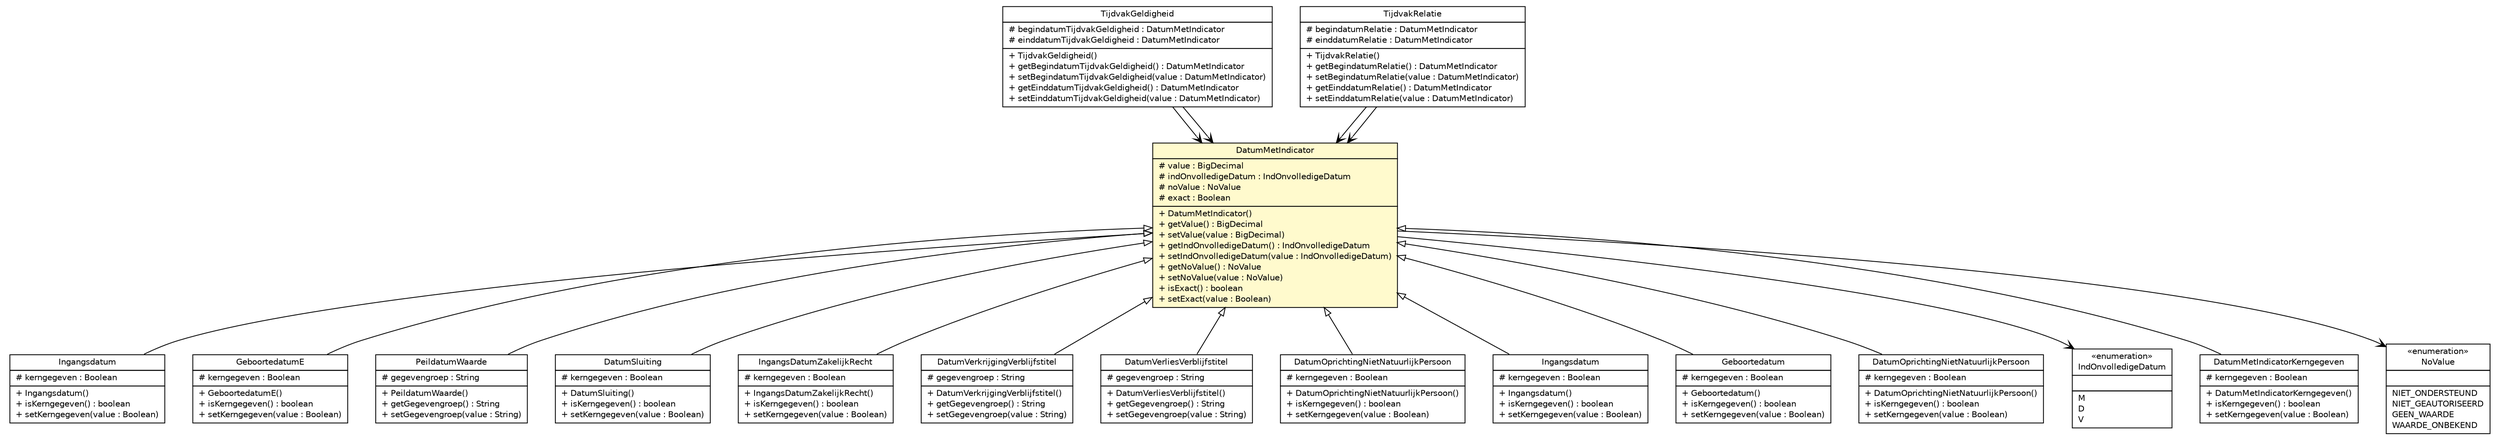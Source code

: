 #!/usr/local/bin/dot
#
# Class diagram 
# Generated by UMLGraph version R5_6-24-gf6e263 (http://www.umlgraph.org/)
#

digraph G {
	edge [fontname="Helvetica",fontsize=10,labelfontname="Helvetica",labelfontsize=10];
	node [fontname="Helvetica",fontsize=10,shape=plaintext];
	nodesep=0.25;
	ranksep=0.5;
	// nl.egem.stuf.sector.bg._0204.PRBFund.Ingangsdatum
	c52137 [label=<<table title="nl.egem.stuf.sector.bg._0204.PRBFund.Ingangsdatum" border="0" cellborder="1" cellspacing="0" cellpadding="2" port="p" href="../sector/bg/_0204/PRBFund.Ingangsdatum.html">
		<tr><td><table border="0" cellspacing="0" cellpadding="1">
<tr><td align="center" balign="center"> Ingangsdatum </td></tr>
		</table></td></tr>
		<tr><td><table border="0" cellspacing="0" cellpadding="1">
<tr><td align="left" balign="left"> # kerngegeven : Boolean </td></tr>
		</table></td></tr>
		<tr><td><table border="0" cellspacing="0" cellpadding="1">
<tr><td align="left" balign="left"> + Ingangsdatum() </td></tr>
<tr><td align="left" balign="left"> + isKerngegeven() : boolean </td></tr>
<tr><td align="left" balign="left"> + setKerngegeven(value : Boolean) </td></tr>
		</table></td></tr>
		</table>>, URL="../sector/bg/_0204/PRBFund.Ingangsdatum.html", fontname="Helvetica", fontcolor="black", fontsize=10.0];
	// nl.egem.stuf.sector.bg._0204.GeboortedatumE
	c52161 [label=<<table title="nl.egem.stuf.sector.bg._0204.GeboortedatumE" border="0" cellborder="1" cellspacing="0" cellpadding="2" port="p" href="../sector/bg/_0204/GeboortedatumE.html">
		<tr><td><table border="0" cellspacing="0" cellpadding="1">
<tr><td align="center" balign="center"> GeboortedatumE </td></tr>
		</table></td></tr>
		<tr><td><table border="0" cellspacing="0" cellpadding="1">
<tr><td align="left" balign="left"> # kerngegeven : Boolean </td></tr>
		</table></td></tr>
		<tr><td><table border="0" cellspacing="0" cellpadding="1">
<tr><td align="left" balign="left"> + GeboortedatumE() </td></tr>
<tr><td align="left" balign="left"> + isKerngegeven() : boolean </td></tr>
<tr><td align="left" balign="left"> + setKerngegeven(value : Boolean) </td></tr>
		</table></td></tr>
		</table>>, URL="../sector/bg/_0204/GeboortedatumE.html", fontname="Helvetica", fontcolor="black", fontsize=10.0];
	// nl.egem.stuf.sector.bg._0204.WOZFund.PeildatumWaarde
	c52182 [label=<<table title="nl.egem.stuf.sector.bg._0204.WOZFund.PeildatumWaarde" border="0" cellborder="1" cellspacing="0" cellpadding="2" port="p" href="../sector/bg/_0204/WOZFund.PeildatumWaarde.html">
		<tr><td><table border="0" cellspacing="0" cellpadding="1">
<tr><td align="center" balign="center"> PeildatumWaarde </td></tr>
		</table></td></tr>
		<tr><td><table border="0" cellspacing="0" cellpadding="1">
<tr><td align="left" balign="left"> # gegevengroep : String </td></tr>
		</table></td></tr>
		<tr><td><table border="0" cellspacing="0" cellpadding="1">
<tr><td align="left" balign="left"> + PeildatumWaarde() </td></tr>
<tr><td align="left" balign="left"> + getGegevengroep() : String </td></tr>
<tr><td align="left" balign="left"> + setGegevengroep(value : String) </td></tr>
		</table></td></tr>
		</table>>, URL="../sector/bg/_0204/WOZFund.PeildatumWaarde.html", fontname="Helvetica", fontcolor="black", fontsize=10.0];
	// nl.egem.stuf.sector.bg._0204.PRSPRSHUWRel.DatumSluiting
	c52273 [label=<<table title="nl.egem.stuf.sector.bg._0204.PRSPRSHUWRel.DatumSluiting" border="0" cellborder="1" cellspacing="0" cellpadding="2" port="p" href="../sector/bg/_0204/PRSPRSHUWRel.DatumSluiting.html">
		<tr><td><table border="0" cellspacing="0" cellpadding="1">
<tr><td align="center" balign="center"> DatumSluiting </td></tr>
		</table></td></tr>
		<tr><td><table border="0" cellspacing="0" cellpadding="1">
<tr><td align="left" balign="left"> # kerngegeven : Boolean </td></tr>
		</table></td></tr>
		<tr><td><table border="0" cellspacing="0" cellpadding="1">
<tr><td align="left" balign="left"> + DatumSluiting() </td></tr>
<tr><td align="left" balign="left"> + isKerngegeven() : boolean </td></tr>
<tr><td align="left" balign="left"> + setKerngegeven(value : Boolean) </td></tr>
		</table></td></tr>
		</table>>, URL="../sector/bg/_0204/PRSPRSHUWRel.DatumSluiting.html", fontname="Helvetica", fontcolor="black", fontsize=10.0];
	// nl.egem.stuf.sector.bg._0204.KDOZKRRel.IngangsDatumZakelijkRecht
	c52320 [label=<<table title="nl.egem.stuf.sector.bg._0204.KDOZKRRel.IngangsDatumZakelijkRecht" border="0" cellborder="1" cellspacing="0" cellpadding="2" port="p" href="../sector/bg/_0204/KDOZKRRel.IngangsDatumZakelijkRecht.html">
		<tr><td><table border="0" cellspacing="0" cellpadding="1">
<tr><td align="center" balign="center"> IngangsDatumZakelijkRecht </td></tr>
		</table></td></tr>
		<tr><td><table border="0" cellspacing="0" cellpadding="1">
<tr><td align="left" balign="left"> # kerngegeven : Boolean </td></tr>
		</table></td></tr>
		<tr><td><table border="0" cellspacing="0" cellpadding="1">
<tr><td align="left" balign="left"> + IngangsDatumZakelijkRecht() </td></tr>
<tr><td align="left" balign="left"> + isKerngegeven() : boolean </td></tr>
<tr><td align="left" balign="left"> + setKerngegeven(value : Boolean) </td></tr>
		</table></td></tr>
		</table>>, URL="../sector/bg/_0204/KDOZKRRel.IngangsDatumZakelijkRecht.html", fontname="Helvetica", fontcolor="black", fontsize=10.0];
	// nl.egem.stuf.sector.bg._0204.PRSFund.DatumVerkrijgingVerblijfstitel
	c52356 [label=<<table title="nl.egem.stuf.sector.bg._0204.PRSFund.DatumVerkrijgingVerblijfstitel" border="0" cellborder="1" cellspacing="0" cellpadding="2" port="p" href="../sector/bg/_0204/PRSFund.DatumVerkrijgingVerblijfstitel.html">
		<tr><td><table border="0" cellspacing="0" cellpadding="1">
<tr><td align="center" balign="center"> DatumVerkrijgingVerblijfstitel </td></tr>
		</table></td></tr>
		<tr><td><table border="0" cellspacing="0" cellpadding="1">
<tr><td align="left" balign="left"> # gegevengroep : String </td></tr>
		</table></td></tr>
		<tr><td><table border="0" cellspacing="0" cellpadding="1">
<tr><td align="left" balign="left"> + DatumVerkrijgingVerblijfstitel() </td></tr>
<tr><td align="left" balign="left"> + getGegevengroep() : String </td></tr>
<tr><td align="left" balign="left"> + setGegevengroep(value : String) </td></tr>
		</table></td></tr>
		</table>>, URL="../sector/bg/_0204/PRSFund.DatumVerkrijgingVerblijfstitel.html", fontname="Helvetica", fontcolor="black", fontsize=10.0];
	// nl.egem.stuf.sector.bg._0204.PRSFund.DatumVerliesVerblijfstitel
	c52357 [label=<<table title="nl.egem.stuf.sector.bg._0204.PRSFund.DatumVerliesVerblijfstitel" border="0" cellborder="1" cellspacing="0" cellpadding="2" port="p" href="../sector/bg/_0204/PRSFund.DatumVerliesVerblijfstitel.html">
		<tr><td><table border="0" cellspacing="0" cellpadding="1">
<tr><td align="center" balign="center"> DatumVerliesVerblijfstitel </td></tr>
		</table></td></tr>
		<tr><td><table border="0" cellspacing="0" cellpadding="1">
<tr><td align="left" balign="left"> # gegevengroep : String </td></tr>
		</table></td></tr>
		<tr><td><table border="0" cellspacing="0" cellpadding="1">
<tr><td align="left" balign="left"> + DatumVerliesVerblijfstitel() </td></tr>
<tr><td align="left" balign="left"> + getGegevengroep() : String </td></tr>
<tr><td align="left" balign="left"> + setGegevengroep(value : String) </td></tr>
		</table></td></tr>
		</table>>, URL="../sector/bg/_0204/PRSFund.DatumVerliesVerblijfstitel.html", fontname="Helvetica", fontcolor="black", fontsize=10.0];
	// nl.egem.stuf.sector.bg._0204.NNPFund.DatumOprichtingNietNatuurlijkPersoon
	c52487 [label=<<table title="nl.egem.stuf.sector.bg._0204.NNPFund.DatumOprichtingNietNatuurlijkPersoon" border="0" cellborder="1" cellspacing="0" cellpadding="2" port="p" href="../sector/bg/_0204/NNPFund.DatumOprichtingNietNatuurlijkPersoon.html">
		<tr><td><table border="0" cellspacing="0" cellpadding="1">
<tr><td align="center" balign="center"> DatumOprichtingNietNatuurlijkPersoon </td></tr>
		</table></td></tr>
		<tr><td><table border="0" cellspacing="0" cellpadding="1">
<tr><td align="left" balign="left"> # kerngegeven : Boolean </td></tr>
		</table></td></tr>
		<tr><td><table border="0" cellspacing="0" cellpadding="1">
<tr><td align="left" balign="left"> + DatumOprichtingNietNatuurlijkPersoon() </td></tr>
<tr><td align="left" balign="left"> + isKerngegeven() : boolean </td></tr>
<tr><td align="left" balign="left"> + setKerngegeven(value : Boolean) </td></tr>
		</table></td></tr>
		</table>>, URL="../sector/bg/_0204/NNPFund.DatumOprichtingNietNatuurlijkPersoon.html", fontname="Helvetica", fontcolor="black", fontsize=10.0];
	// nl.egem.stuf.sector.bg._0204.PRBKerngegevens.Ingangsdatum
	c52511 [label=<<table title="nl.egem.stuf.sector.bg._0204.PRBKerngegevens.Ingangsdatum" border="0" cellborder="1" cellspacing="0" cellpadding="2" port="p" href="../sector/bg/_0204/PRBKerngegevens.Ingangsdatum.html">
		<tr><td><table border="0" cellspacing="0" cellpadding="1">
<tr><td align="center" balign="center"> Ingangsdatum </td></tr>
		</table></td></tr>
		<tr><td><table border="0" cellspacing="0" cellpadding="1">
<tr><td align="left" balign="left"> # kerngegeven : Boolean </td></tr>
		</table></td></tr>
		<tr><td><table border="0" cellspacing="0" cellpadding="1">
<tr><td align="left" balign="left"> + Ingangsdatum() </td></tr>
<tr><td align="left" balign="left"> + isKerngegeven() : boolean </td></tr>
<tr><td align="left" balign="left"> + setKerngegeven(value : Boolean) </td></tr>
		</table></td></tr>
		</table>>, URL="../sector/bg/_0204/PRBKerngegevens.Ingangsdatum.html", fontname="Helvetica", fontcolor="black", fontsize=10.0];
	// nl.egem.stuf.sector.bg._0204.PRSKerngegevens.Geboortedatum
	c52572 [label=<<table title="nl.egem.stuf.sector.bg._0204.PRSKerngegevens.Geboortedatum" border="0" cellborder="1" cellspacing="0" cellpadding="2" port="p" href="../sector/bg/_0204/PRSKerngegevens.Geboortedatum.html">
		<tr><td><table border="0" cellspacing="0" cellpadding="1">
<tr><td align="center" balign="center"> Geboortedatum </td></tr>
		</table></td></tr>
		<tr><td><table border="0" cellspacing="0" cellpadding="1">
<tr><td align="left" balign="left"> # kerngegeven : Boolean </td></tr>
		</table></td></tr>
		<tr><td><table border="0" cellspacing="0" cellpadding="1">
<tr><td align="left" balign="left"> + Geboortedatum() </td></tr>
<tr><td align="left" balign="left"> + isKerngegeven() : boolean </td></tr>
<tr><td align="left" balign="left"> + setKerngegeven(value : Boolean) </td></tr>
		</table></td></tr>
		</table>>, URL="../sector/bg/_0204/PRSKerngegevens.Geboortedatum.html", fontname="Helvetica", fontcolor="black", fontsize=10.0];
	// nl.egem.stuf.sector.bg._0204.NNPKerngegevens.DatumOprichtingNietNatuurlijkPersoon
	c52580 [label=<<table title="nl.egem.stuf.sector.bg._0204.NNPKerngegevens.DatumOprichtingNietNatuurlijkPersoon" border="0" cellborder="1" cellspacing="0" cellpadding="2" port="p" href="../sector/bg/_0204/NNPKerngegevens.DatumOprichtingNietNatuurlijkPersoon.html">
		<tr><td><table border="0" cellspacing="0" cellpadding="1">
<tr><td align="center" balign="center"> DatumOprichtingNietNatuurlijkPersoon </td></tr>
		</table></td></tr>
		<tr><td><table border="0" cellspacing="0" cellpadding="1">
<tr><td align="left" balign="left"> # kerngegeven : Boolean </td></tr>
		</table></td></tr>
		<tr><td><table border="0" cellspacing="0" cellpadding="1">
<tr><td align="left" balign="left"> + DatumOprichtingNietNatuurlijkPersoon() </td></tr>
<tr><td align="left" balign="left"> + isKerngegeven() : boolean </td></tr>
<tr><td align="left" balign="left"> + setKerngegeven(value : Boolean) </td></tr>
		</table></td></tr>
		</table>>, URL="../sector/bg/_0204/NNPKerngegevens.DatumOprichtingNietNatuurlijkPersoon.html", fontname="Helvetica", fontcolor="black", fontsize=10.0];
	// nl.egem.stuf.stuf0204.IndOnvolledigeDatum
	c52610 [label=<<table title="nl.egem.stuf.stuf0204.IndOnvolledigeDatum" border="0" cellborder="1" cellspacing="0" cellpadding="2" port="p" href="./IndOnvolledigeDatum.html">
		<tr><td><table border="0" cellspacing="0" cellpadding="1">
<tr><td align="center" balign="center"> &#171;enumeration&#187; </td></tr>
<tr><td align="center" balign="center"> IndOnvolledigeDatum </td></tr>
		</table></td></tr>
		<tr><td><table border="0" cellspacing="0" cellpadding="1">
<tr><td align="left" balign="left">  </td></tr>
		</table></td></tr>
		<tr><td><table border="0" cellspacing="0" cellpadding="1">
<tr><td align="left" balign="left"> M </td></tr>
<tr><td align="left" balign="left"> D </td></tr>
<tr><td align="left" balign="left"> V </td></tr>
		</table></td></tr>
		</table>>, URL="./IndOnvolledigeDatum.html", fontname="Helvetica", fontcolor="black", fontsize=10.0];
	// nl.egem.stuf.stuf0204.DatumMetIndicator
	c52618 [label=<<table title="nl.egem.stuf.stuf0204.DatumMetIndicator" border="0" cellborder="1" cellspacing="0" cellpadding="2" port="p" bgcolor="lemonChiffon" href="./DatumMetIndicator.html">
		<tr><td><table border="0" cellspacing="0" cellpadding="1">
<tr><td align="center" balign="center"> DatumMetIndicator </td></tr>
		</table></td></tr>
		<tr><td><table border="0" cellspacing="0" cellpadding="1">
<tr><td align="left" balign="left"> # value : BigDecimal </td></tr>
<tr><td align="left" balign="left"> # indOnvolledigeDatum : IndOnvolledigeDatum </td></tr>
<tr><td align="left" balign="left"> # noValue : NoValue </td></tr>
<tr><td align="left" balign="left"> # exact : Boolean </td></tr>
		</table></td></tr>
		<tr><td><table border="0" cellspacing="0" cellpadding="1">
<tr><td align="left" balign="left"> + DatumMetIndicator() </td></tr>
<tr><td align="left" balign="left"> + getValue() : BigDecimal </td></tr>
<tr><td align="left" balign="left"> + setValue(value : BigDecimal) </td></tr>
<tr><td align="left" balign="left"> + getIndOnvolledigeDatum() : IndOnvolledigeDatum </td></tr>
<tr><td align="left" balign="left"> + setIndOnvolledigeDatum(value : IndOnvolledigeDatum) </td></tr>
<tr><td align="left" balign="left"> + getNoValue() : NoValue </td></tr>
<tr><td align="left" balign="left"> + setNoValue(value : NoValue) </td></tr>
<tr><td align="left" balign="left"> + isExact() : boolean </td></tr>
<tr><td align="left" balign="left"> + setExact(value : Boolean) </td></tr>
		</table></td></tr>
		</table>>, URL="./DatumMetIndicator.html", fontname="Helvetica", fontcolor="black", fontsize=10.0];
	// nl.egem.stuf.stuf0204.DatumMetIndicatorKerngegeven
	c52620 [label=<<table title="nl.egem.stuf.stuf0204.DatumMetIndicatorKerngegeven" border="0" cellborder="1" cellspacing="0" cellpadding="2" port="p" href="./DatumMetIndicatorKerngegeven.html">
		<tr><td><table border="0" cellspacing="0" cellpadding="1">
<tr><td align="center" balign="center"> DatumMetIndicatorKerngegeven </td></tr>
		</table></td></tr>
		<tr><td><table border="0" cellspacing="0" cellpadding="1">
<tr><td align="left" balign="left"> # kerngegeven : Boolean </td></tr>
		</table></td></tr>
		<tr><td><table border="0" cellspacing="0" cellpadding="1">
<tr><td align="left" balign="left"> + DatumMetIndicatorKerngegeven() </td></tr>
<tr><td align="left" balign="left"> + isKerngegeven() : boolean </td></tr>
<tr><td align="left" balign="left"> + setKerngegeven(value : Boolean) </td></tr>
		</table></td></tr>
		</table>>, URL="./DatumMetIndicatorKerngegeven.html", fontname="Helvetica", fontcolor="black", fontsize=10.0];
	// nl.egem.stuf.stuf0204.TijdvakGeldigheid
	c52627 [label=<<table title="nl.egem.stuf.stuf0204.TijdvakGeldigheid" border="0" cellborder="1" cellspacing="0" cellpadding="2" port="p" href="./TijdvakGeldigheid.html">
		<tr><td><table border="0" cellspacing="0" cellpadding="1">
<tr><td align="center" balign="center"> TijdvakGeldigheid </td></tr>
		</table></td></tr>
		<tr><td><table border="0" cellspacing="0" cellpadding="1">
<tr><td align="left" balign="left"> # begindatumTijdvakGeldigheid : DatumMetIndicator </td></tr>
<tr><td align="left" balign="left"> # einddatumTijdvakGeldigheid : DatumMetIndicator </td></tr>
		</table></td></tr>
		<tr><td><table border="0" cellspacing="0" cellpadding="1">
<tr><td align="left" balign="left"> + TijdvakGeldigheid() </td></tr>
<tr><td align="left" balign="left"> + getBegindatumTijdvakGeldigheid() : DatumMetIndicator </td></tr>
<tr><td align="left" balign="left"> + setBegindatumTijdvakGeldigheid(value : DatumMetIndicator) </td></tr>
<tr><td align="left" balign="left"> + getEinddatumTijdvakGeldigheid() : DatumMetIndicator </td></tr>
<tr><td align="left" balign="left"> + setEinddatumTijdvakGeldigheid(value : DatumMetIndicator) </td></tr>
		</table></td></tr>
		</table>>, URL="./TijdvakGeldigheid.html", fontname="Helvetica", fontcolor="black", fontsize=10.0];
	// nl.egem.stuf.stuf0204.TijdvakRelatie
	c52629 [label=<<table title="nl.egem.stuf.stuf0204.TijdvakRelatie" border="0" cellborder="1" cellspacing="0" cellpadding="2" port="p" href="./TijdvakRelatie.html">
		<tr><td><table border="0" cellspacing="0" cellpadding="1">
<tr><td align="center" balign="center"> TijdvakRelatie </td></tr>
		</table></td></tr>
		<tr><td><table border="0" cellspacing="0" cellpadding="1">
<tr><td align="left" balign="left"> # begindatumRelatie : DatumMetIndicator </td></tr>
<tr><td align="left" balign="left"> # einddatumRelatie : DatumMetIndicator </td></tr>
		</table></td></tr>
		<tr><td><table border="0" cellspacing="0" cellpadding="1">
<tr><td align="left" balign="left"> + TijdvakRelatie() </td></tr>
<tr><td align="left" balign="left"> + getBegindatumRelatie() : DatumMetIndicator </td></tr>
<tr><td align="left" balign="left"> + setBegindatumRelatie(value : DatumMetIndicator) </td></tr>
<tr><td align="left" balign="left"> + getEinddatumRelatie() : DatumMetIndicator </td></tr>
<tr><td align="left" balign="left"> + setEinddatumRelatie(value : DatumMetIndicator) </td></tr>
		</table></td></tr>
		</table>>, URL="./TijdvakRelatie.html", fontname="Helvetica", fontcolor="black", fontsize=10.0];
	// nl.egem.stuf.stuf0204.NoValue
	c52631 [label=<<table title="nl.egem.stuf.stuf0204.NoValue" border="0" cellborder="1" cellspacing="0" cellpadding="2" port="p" href="./NoValue.html">
		<tr><td><table border="0" cellspacing="0" cellpadding="1">
<tr><td align="center" balign="center"> &#171;enumeration&#187; </td></tr>
<tr><td align="center" balign="center"> NoValue </td></tr>
		</table></td></tr>
		<tr><td><table border="0" cellspacing="0" cellpadding="1">
<tr><td align="left" balign="left">  </td></tr>
		</table></td></tr>
		<tr><td><table border="0" cellspacing="0" cellpadding="1">
<tr><td align="left" balign="left"> NIET_ONDERSTEUND </td></tr>
<tr><td align="left" balign="left"> NIET_GEAUTORISEERD </td></tr>
<tr><td align="left" balign="left"> GEEN_WAARDE </td></tr>
<tr><td align="left" balign="left"> WAARDE_ONBEKEND </td></tr>
		</table></td></tr>
		</table>>, URL="./NoValue.html", fontname="Helvetica", fontcolor="black", fontsize=10.0];
	//nl.egem.stuf.sector.bg._0204.PRBFund.Ingangsdatum extends nl.egem.stuf.stuf0204.DatumMetIndicator
	c52618:p -> c52137:p [dir=back,arrowtail=empty];
	//nl.egem.stuf.sector.bg._0204.GeboortedatumE extends nl.egem.stuf.stuf0204.DatumMetIndicator
	c52618:p -> c52161:p [dir=back,arrowtail=empty];
	//nl.egem.stuf.sector.bg._0204.WOZFund.PeildatumWaarde extends nl.egem.stuf.stuf0204.DatumMetIndicator
	c52618:p -> c52182:p [dir=back,arrowtail=empty];
	//nl.egem.stuf.sector.bg._0204.PRSPRSHUWRel.DatumSluiting extends nl.egem.stuf.stuf0204.DatumMetIndicator
	c52618:p -> c52273:p [dir=back,arrowtail=empty];
	//nl.egem.stuf.sector.bg._0204.KDOZKRRel.IngangsDatumZakelijkRecht extends nl.egem.stuf.stuf0204.DatumMetIndicator
	c52618:p -> c52320:p [dir=back,arrowtail=empty];
	//nl.egem.stuf.sector.bg._0204.PRSFund.DatumVerkrijgingVerblijfstitel extends nl.egem.stuf.stuf0204.DatumMetIndicator
	c52618:p -> c52356:p [dir=back,arrowtail=empty];
	//nl.egem.stuf.sector.bg._0204.PRSFund.DatumVerliesVerblijfstitel extends nl.egem.stuf.stuf0204.DatumMetIndicator
	c52618:p -> c52357:p [dir=back,arrowtail=empty];
	//nl.egem.stuf.sector.bg._0204.NNPFund.DatumOprichtingNietNatuurlijkPersoon extends nl.egem.stuf.stuf0204.DatumMetIndicator
	c52618:p -> c52487:p [dir=back,arrowtail=empty];
	//nl.egem.stuf.sector.bg._0204.PRBKerngegevens.Ingangsdatum extends nl.egem.stuf.stuf0204.DatumMetIndicator
	c52618:p -> c52511:p [dir=back,arrowtail=empty];
	//nl.egem.stuf.sector.bg._0204.PRSKerngegevens.Geboortedatum extends nl.egem.stuf.stuf0204.DatumMetIndicator
	c52618:p -> c52572:p [dir=back,arrowtail=empty];
	//nl.egem.stuf.sector.bg._0204.NNPKerngegevens.DatumOprichtingNietNatuurlijkPersoon extends nl.egem.stuf.stuf0204.DatumMetIndicator
	c52618:p -> c52580:p [dir=back,arrowtail=empty];
	//nl.egem.stuf.stuf0204.DatumMetIndicatorKerngegeven extends nl.egem.stuf.stuf0204.DatumMetIndicator
	c52618:p -> c52620:p [dir=back,arrowtail=empty];
	// nl.egem.stuf.stuf0204.DatumMetIndicator NAVASSOC nl.egem.stuf.stuf0204.IndOnvolledigeDatum
	c52618:p -> c52610:p [taillabel="", label="", headlabel="", fontname="Helvetica", fontcolor="black", fontsize=10.0, color="black", arrowhead=open];
	// nl.egem.stuf.stuf0204.DatumMetIndicator NAVASSOC nl.egem.stuf.stuf0204.NoValue
	c52618:p -> c52631:p [taillabel="", label="", headlabel="", fontname="Helvetica", fontcolor="black", fontsize=10.0, color="black", arrowhead=open];
	// nl.egem.stuf.stuf0204.TijdvakGeldigheid NAVASSOC nl.egem.stuf.stuf0204.DatumMetIndicator
	c52627:p -> c52618:p [taillabel="", label="", headlabel="", fontname="Helvetica", fontcolor="black", fontsize=10.0, color="black", arrowhead=open];
	// nl.egem.stuf.stuf0204.TijdvakGeldigheid NAVASSOC nl.egem.stuf.stuf0204.DatumMetIndicator
	c52627:p -> c52618:p [taillabel="", label="", headlabel="", fontname="Helvetica", fontcolor="black", fontsize=10.0, color="black", arrowhead=open];
	// nl.egem.stuf.stuf0204.TijdvakRelatie NAVASSOC nl.egem.stuf.stuf0204.DatumMetIndicator
	c52629:p -> c52618:p [taillabel="", label="", headlabel="", fontname="Helvetica", fontcolor="black", fontsize=10.0, color="black", arrowhead=open];
	// nl.egem.stuf.stuf0204.TijdvakRelatie NAVASSOC nl.egem.stuf.stuf0204.DatumMetIndicator
	c52629:p -> c52618:p [taillabel="", label="", headlabel="", fontname="Helvetica", fontcolor="black", fontsize=10.0, color="black", arrowhead=open];
}

